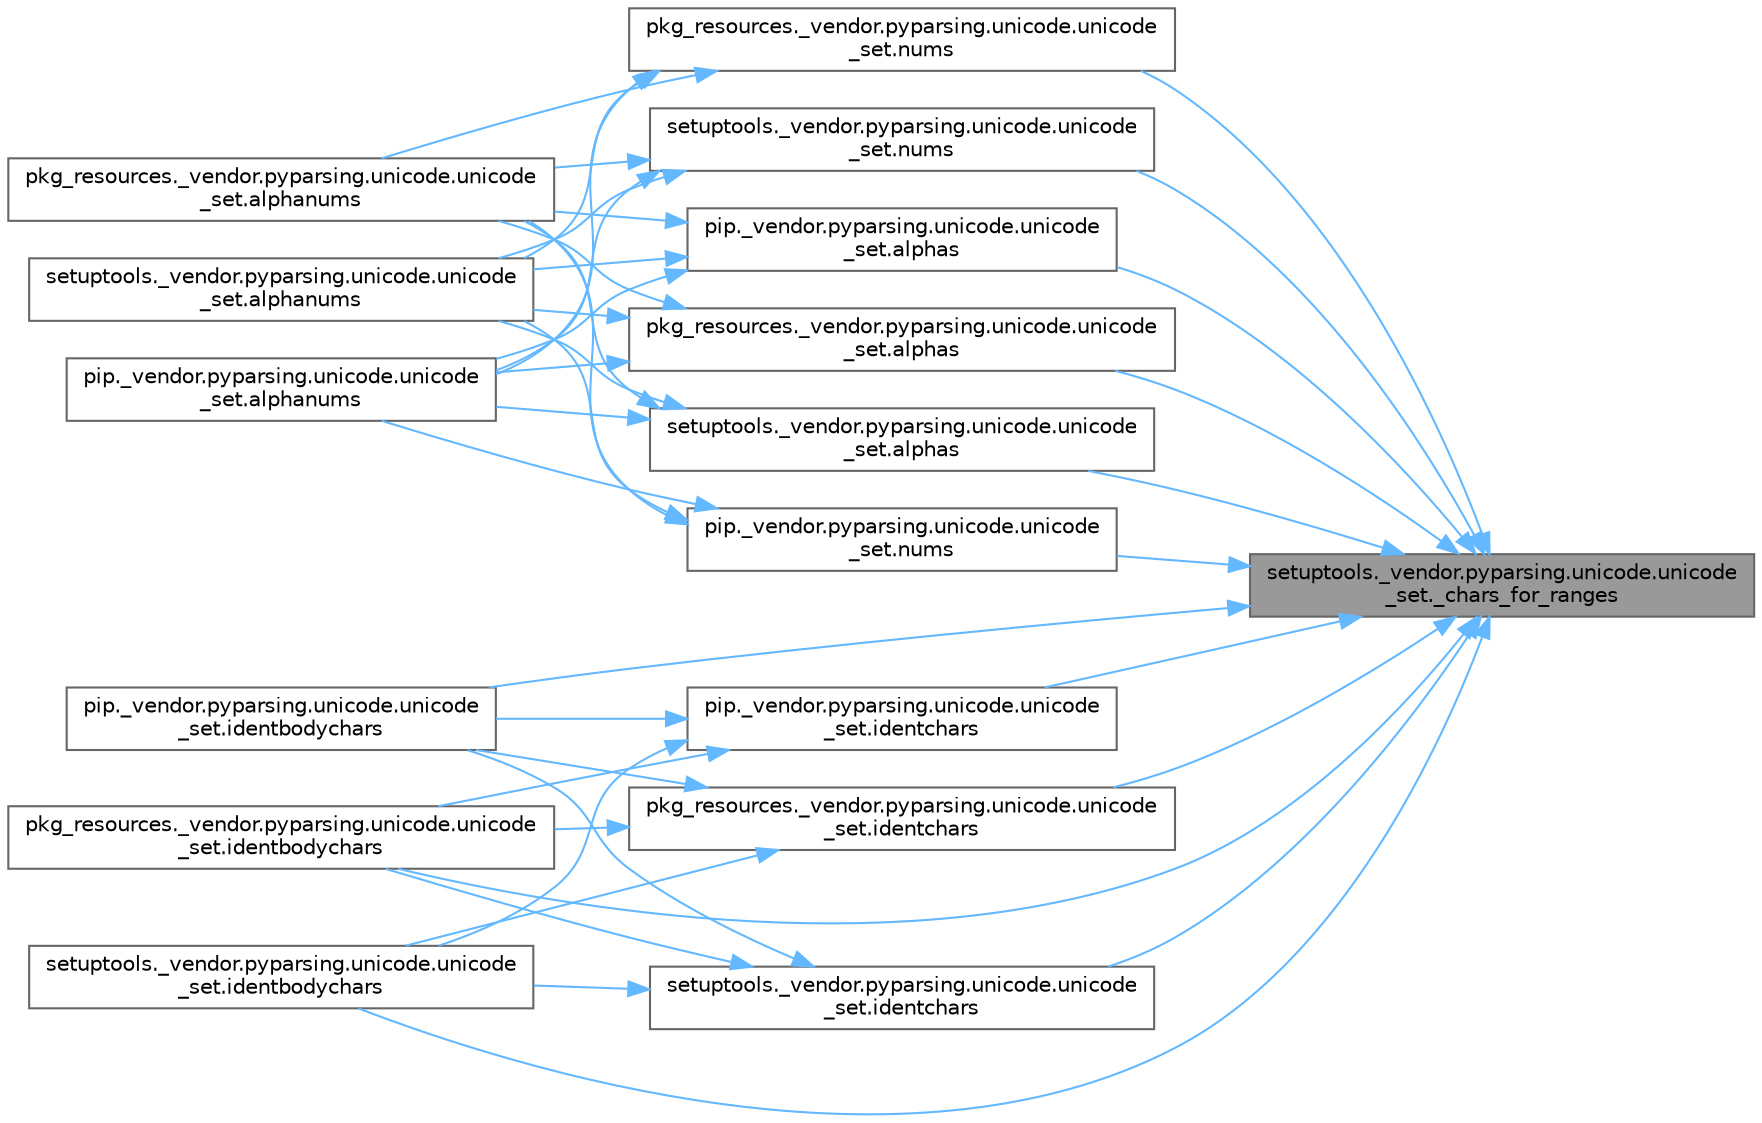 digraph "setuptools._vendor.pyparsing.unicode.unicode_set._chars_for_ranges"
{
 // LATEX_PDF_SIZE
  bgcolor="transparent";
  edge [fontname=Helvetica,fontsize=10,labelfontname=Helvetica,labelfontsize=10];
  node [fontname=Helvetica,fontsize=10,shape=box,height=0.2,width=0.4];
  rankdir="RL";
  Node1 [id="Node000001",label="setuptools._vendor.pyparsing.unicode.unicode\l_set._chars_for_ranges",height=0.2,width=0.4,color="gray40", fillcolor="grey60", style="filled", fontcolor="black",tooltip=" "];
  Node1 -> Node2 [id="edge1_Node000001_Node000002",dir="back",color="steelblue1",style="solid",tooltip=" "];
  Node2 [id="Node000002",label="pip._vendor.pyparsing.unicode.unicode\l_set.alphas",height=0.2,width=0.4,color="grey40", fillcolor="white", style="filled",URL="$classpip_1_1__vendor_1_1pyparsing_1_1unicode_1_1unicode__set.html#aa490c669c619d0964778686f62b3c40d",tooltip=" "];
  Node2 -> Node3 [id="edge2_Node000002_Node000003",dir="back",color="steelblue1",style="solid",tooltip=" "];
  Node3 [id="Node000003",label="pip._vendor.pyparsing.unicode.unicode\l_set.alphanums",height=0.2,width=0.4,color="grey40", fillcolor="white", style="filled",URL="$classpip_1_1__vendor_1_1pyparsing_1_1unicode_1_1unicode__set.html#ab299ee98d1c2b4a39c1776a46e4d0ad8",tooltip=" "];
  Node2 -> Node4 [id="edge3_Node000002_Node000004",dir="back",color="steelblue1",style="solid",tooltip=" "];
  Node4 [id="Node000004",label="pkg_resources._vendor.pyparsing.unicode.unicode\l_set.alphanums",height=0.2,width=0.4,color="grey40", fillcolor="white", style="filled",URL="$classpkg__resources_1_1__vendor_1_1pyparsing_1_1unicode_1_1unicode__set.html#adc9c83df1fcb20cc994bdc7ca4f291c9",tooltip=" "];
  Node2 -> Node5 [id="edge4_Node000002_Node000005",dir="back",color="steelblue1",style="solid",tooltip=" "];
  Node5 [id="Node000005",label="setuptools._vendor.pyparsing.unicode.unicode\l_set.alphanums",height=0.2,width=0.4,color="grey40", fillcolor="white", style="filled",URL="$classsetuptools_1_1__vendor_1_1pyparsing_1_1unicode_1_1unicode__set.html#a4dcae4c6dad81de24395b1cec0307cb2",tooltip=" "];
  Node1 -> Node6 [id="edge5_Node000001_Node000006",dir="back",color="steelblue1",style="solid",tooltip=" "];
  Node6 [id="Node000006",label="pkg_resources._vendor.pyparsing.unicode.unicode\l_set.alphas",height=0.2,width=0.4,color="grey40", fillcolor="white", style="filled",URL="$classpkg__resources_1_1__vendor_1_1pyparsing_1_1unicode_1_1unicode__set.html#a5e9ed4b45cf8cacd4c6e7a0b45778bc4",tooltip=" "];
  Node6 -> Node3 [id="edge6_Node000006_Node000003",dir="back",color="steelblue1",style="solid",tooltip=" "];
  Node6 -> Node4 [id="edge7_Node000006_Node000004",dir="back",color="steelblue1",style="solid",tooltip=" "];
  Node6 -> Node5 [id="edge8_Node000006_Node000005",dir="back",color="steelblue1",style="solid",tooltip=" "];
  Node1 -> Node7 [id="edge9_Node000001_Node000007",dir="back",color="steelblue1",style="solid",tooltip=" "];
  Node7 [id="Node000007",label="setuptools._vendor.pyparsing.unicode.unicode\l_set.alphas",height=0.2,width=0.4,color="grey40", fillcolor="white", style="filled",URL="$classsetuptools_1_1__vendor_1_1pyparsing_1_1unicode_1_1unicode__set.html#ab625ca096c63611d8dcbe555bb866a24",tooltip=" "];
  Node7 -> Node3 [id="edge10_Node000007_Node000003",dir="back",color="steelblue1",style="solid",tooltip=" "];
  Node7 -> Node4 [id="edge11_Node000007_Node000004",dir="back",color="steelblue1",style="solid",tooltip=" "];
  Node7 -> Node5 [id="edge12_Node000007_Node000005",dir="back",color="steelblue1",style="solid",tooltip=" "];
  Node1 -> Node8 [id="edge13_Node000001_Node000008",dir="back",color="steelblue1",style="solid",tooltip=" "];
  Node8 [id="Node000008",label="pip._vendor.pyparsing.unicode.unicode\l_set.identbodychars",height=0.2,width=0.4,color="grey40", fillcolor="white", style="filled",URL="$classpip_1_1__vendor_1_1pyparsing_1_1unicode_1_1unicode__set.html#a1aa0e885fe9f43dddde4c6b6201527ef",tooltip=" "];
  Node1 -> Node9 [id="edge14_Node000001_Node000009",dir="back",color="steelblue1",style="solid",tooltip=" "];
  Node9 [id="Node000009",label="pkg_resources._vendor.pyparsing.unicode.unicode\l_set.identbodychars",height=0.2,width=0.4,color="grey40", fillcolor="white", style="filled",URL="$classpkg__resources_1_1__vendor_1_1pyparsing_1_1unicode_1_1unicode__set.html#aba3f0f9208483220cfc80383e405cb90",tooltip=" "];
  Node1 -> Node10 [id="edge15_Node000001_Node000010",dir="back",color="steelblue1",style="solid",tooltip=" "];
  Node10 [id="Node000010",label="setuptools._vendor.pyparsing.unicode.unicode\l_set.identbodychars",height=0.2,width=0.4,color="grey40", fillcolor="white", style="filled",URL="$classsetuptools_1_1__vendor_1_1pyparsing_1_1unicode_1_1unicode__set.html#a019d03d77895051fa3044e8e9c85a63d",tooltip=" "];
  Node1 -> Node11 [id="edge16_Node000001_Node000011",dir="back",color="steelblue1",style="solid",tooltip=" "];
  Node11 [id="Node000011",label="pip._vendor.pyparsing.unicode.unicode\l_set.identchars",height=0.2,width=0.4,color="grey40", fillcolor="white", style="filled",URL="$classpip_1_1__vendor_1_1pyparsing_1_1unicode_1_1unicode__set.html#abfa15a81557275b640830e25d265ad7d",tooltip=" "];
  Node11 -> Node8 [id="edge17_Node000011_Node000008",dir="back",color="steelblue1",style="solid",tooltip=" "];
  Node11 -> Node9 [id="edge18_Node000011_Node000009",dir="back",color="steelblue1",style="solid",tooltip=" "];
  Node11 -> Node10 [id="edge19_Node000011_Node000010",dir="back",color="steelblue1",style="solid",tooltip=" "];
  Node1 -> Node12 [id="edge20_Node000001_Node000012",dir="back",color="steelblue1",style="solid",tooltip=" "];
  Node12 [id="Node000012",label="pkg_resources._vendor.pyparsing.unicode.unicode\l_set.identchars",height=0.2,width=0.4,color="grey40", fillcolor="white", style="filled",URL="$classpkg__resources_1_1__vendor_1_1pyparsing_1_1unicode_1_1unicode__set.html#a3f15f7d9de105b92c190714543d5aba3",tooltip=" "];
  Node12 -> Node8 [id="edge21_Node000012_Node000008",dir="back",color="steelblue1",style="solid",tooltip=" "];
  Node12 -> Node9 [id="edge22_Node000012_Node000009",dir="back",color="steelblue1",style="solid",tooltip=" "];
  Node12 -> Node10 [id="edge23_Node000012_Node000010",dir="back",color="steelblue1",style="solid",tooltip=" "];
  Node1 -> Node13 [id="edge24_Node000001_Node000013",dir="back",color="steelblue1",style="solid",tooltip=" "];
  Node13 [id="Node000013",label="setuptools._vendor.pyparsing.unicode.unicode\l_set.identchars",height=0.2,width=0.4,color="grey40", fillcolor="white", style="filled",URL="$classsetuptools_1_1__vendor_1_1pyparsing_1_1unicode_1_1unicode__set.html#a810ba861a3cc9de10e8efefa59c180c9",tooltip=" "];
  Node13 -> Node8 [id="edge25_Node000013_Node000008",dir="back",color="steelblue1",style="solid",tooltip=" "];
  Node13 -> Node9 [id="edge26_Node000013_Node000009",dir="back",color="steelblue1",style="solid",tooltip=" "];
  Node13 -> Node10 [id="edge27_Node000013_Node000010",dir="back",color="steelblue1",style="solid",tooltip=" "];
  Node1 -> Node14 [id="edge28_Node000001_Node000014",dir="back",color="steelblue1",style="solid",tooltip=" "];
  Node14 [id="Node000014",label="pip._vendor.pyparsing.unicode.unicode\l_set.nums",height=0.2,width=0.4,color="grey40", fillcolor="white", style="filled",URL="$classpip_1_1__vendor_1_1pyparsing_1_1unicode_1_1unicode__set.html#a5ccbe0f8363ef1eac4b08140e51b382a",tooltip=" "];
  Node14 -> Node3 [id="edge29_Node000014_Node000003",dir="back",color="steelblue1",style="solid",tooltip=" "];
  Node14 -> Node4 [id="edge30_Node000014_Node000004",dir="back",color="steelblue1",style="solid",tooltip=" "];
  Node14 -> Node5 [id="edge31_Node000014_Node000005",dir="back",color="steelblue1",style="solid",tooltip=" "];
  Node1 -> Node15 [id="edge32_Node000001_Node000015",dir="back",color="steelblue1",style="solid",tooltip=" "];
  Node15 [id="Node000015",label="pkg_resources._vendor.pyparsing.unicode.unicode\l_set.nums",height=0.2,width=0.4,color="grey40", fillcolor="white", style="filled",URL="$classpkg__resources_1_1__vendor_1_1pyparsing_1_1unicode_1_1unicode__set.html#a4e47e0c9cdfe2cbc09d5d2bced71aec4",tooltip=" "];
  Node15 -> Node3 [id="edge33_Node000015_Node000003",dir="back",color="steelblue1",style="solid",tooltip=" "];
  Node15 -> Node4 [id="edge34_Node000015_Node000004",dir="back",color="steelblue1",style="solid",tooltip=" "];
  Node15 -> Node5 [id="edge35_Node000015_Node000005",dir="back",color="steelblue1",style="solid",tooltip=" "];
  Node1 -> Node16 [id="edge36_Node000001_Node000016",dir="back",color="steelblue1",style="solid",tooltip=" "];
  Node16 [id="Node000016",label="setuptools._vendor.pyparsing.unicode.unicode\l_set.nums",height=0.2,width=0.4,color="grey40", fillcolor="white", style="filled",URL="$classsetuptools_1_1__vendor_1_1pyparsing_1_1unicode_1_1unicode__set.html#a5673e76d3d7b5e46097605faf7c56631",tooltip=" "];
  Node16 -> Node3 [id="edge37_Node000016_Node000003",dir="back",color="steelblue1",style="solid",tooltip=" "];
  Node16 -> Node4 [id="edge38_Node000016_Node000004",dir="back",color="steelblue1",style="solid",tooltip=" "];
  Node16 -> Node5 [id="edge39_Node000016_Node000005",dir="back",color="steelblue1",style="solid",tooltip=" "];
}
